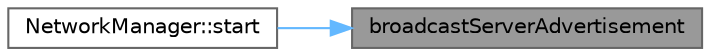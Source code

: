 digraph "broadcastServerAdvertisement"
{
 // LATEX_PDF_SIZE
  bgcolor="transparent";
  edge [fontname=Helvetica,fontsize=10,labelfontname=Helvetica,labelfontsize=10];
  node [fontname=Helvetica,fontsize=10,shape=box,height=0.2,width=0.4];
  rankdir="RL";
  Node1 [id="Node000001",label="broadcastServerAdvertisement",height=0.2,width=0.4,color="gray40", fillcolor="grey60", style="filled", fontcolor="black",tooltip="Broadcasts a server advertisement (for LAN discovery)."];
  Node1 -> Node2 [id="edge1_Node000001_Node000002",dir="back",color="steelblue1",style="solid",tooltip=" "];
  Node2 [id="Node000002",label="NetworkManager::start",height=0.2,width=0.4,color="grey40", fillcolor="white", style="filled",URL="$classNetworkManager.html#a30637e423bd282a5a76404165874caa0",tooltip="Starts the network manager."];
}
